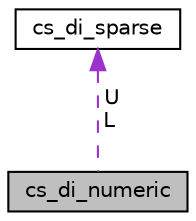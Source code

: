 digraph "cs_di_numeric"
{
 // INTERACTIVE_SVG=YES
  edge [fontname="Helvetica",fontsize="10",labelfontname="Helvetica",labelfontsize="10"];
  node [fontname="Helvetica",fontsize="10",shape=record];
  Node1 [label="cs_di_numeric",height=0.2,width=0.4,color="black", fillcolor="grey75", style="filled" fontcolor="black"];
  Node2 -> Node1 [dir="back",color="darkorchid3",fontsize="10",style="dashed",label=" U\nL" ,fontname="Helvetica"];
  Node2 [label="cs_di_sparse",height=0.2,width=0.4,color="black", fillcolor="white", style="filled",URL="$structcs__di__sparse.html"];
}
